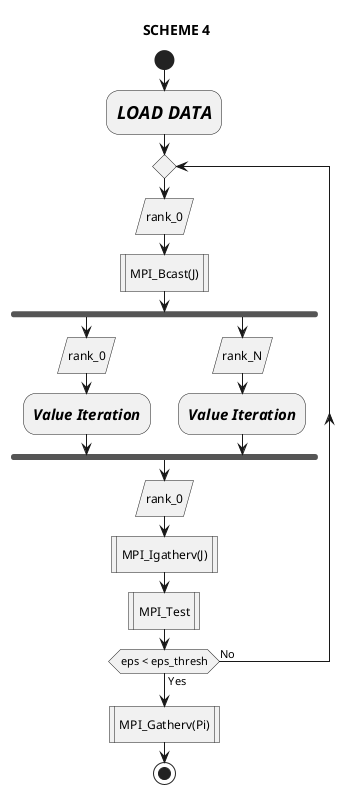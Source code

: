 @startuml
'left to right direction
' Horizontal lines: -->, <--, <-->'
title SCHEME 4
start
:<size:18><i><b>LOAD DATA</b></i></size>;
repeat
   :rank_0/
   :MPI_Bcast(J)|
fork
    :rank_0/
:<size:15><i><b>Value Iteration</b></i></size>;
fork again
    :rank_N/
:<size:15><i><b>Value Iteration</b></i></size>;
end fork
:rank_0/
:MPI_Igatherv(J)|
:MPI_Test|
repeat while (eps < eps_thresh) is (No) not (Yes)
:MPI_Gatherv(Pi)|

stop

@enduml